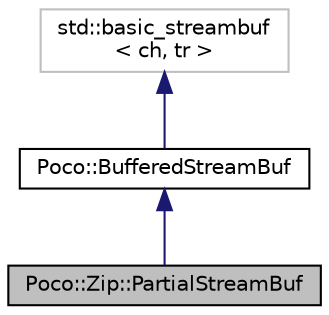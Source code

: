 digraph "Poco::Zip::PartialStreamBuf"
{
 // LATEX_PDF_SIZE
  edge [fontname="Helvetica",fontsize="10",labelfontname="Helvetica",labelfontsize="10"];
  node [fontname="Helvetica",fontsize="10",shape=record];
  Node1 [label="Poco::Zip::PartialStreamBuf",height=0.2,width=0.4,color="black", fillcolor="grey75", style="filled", fontcolor="black",tooltip="A PartialStreamBuf is a class that limits one view on an inputstream to a selected view range."];
  Node2 -> Node1 [dir="back",color="midnightblue",fontsize="10",style="solid"];
  Node2 [label="Poco::BufferedStreamBuf",height=0.2,width=0.4,color="black", fillcolor="white", style="filled",URL="$classPoco_1_1BasicBufferedStreamBuf.html",tooltip=" "];
  Node3 -> Node2 [dir="back",color="midnightblue",fontsize="10",style="solid"];
  Node3 [label="std::basic_streambuf\l\< ch, tr \>",height=0.2,width=0.4,color="grey75", fillcolor="white", style="filled",tooltip=" "];
}
